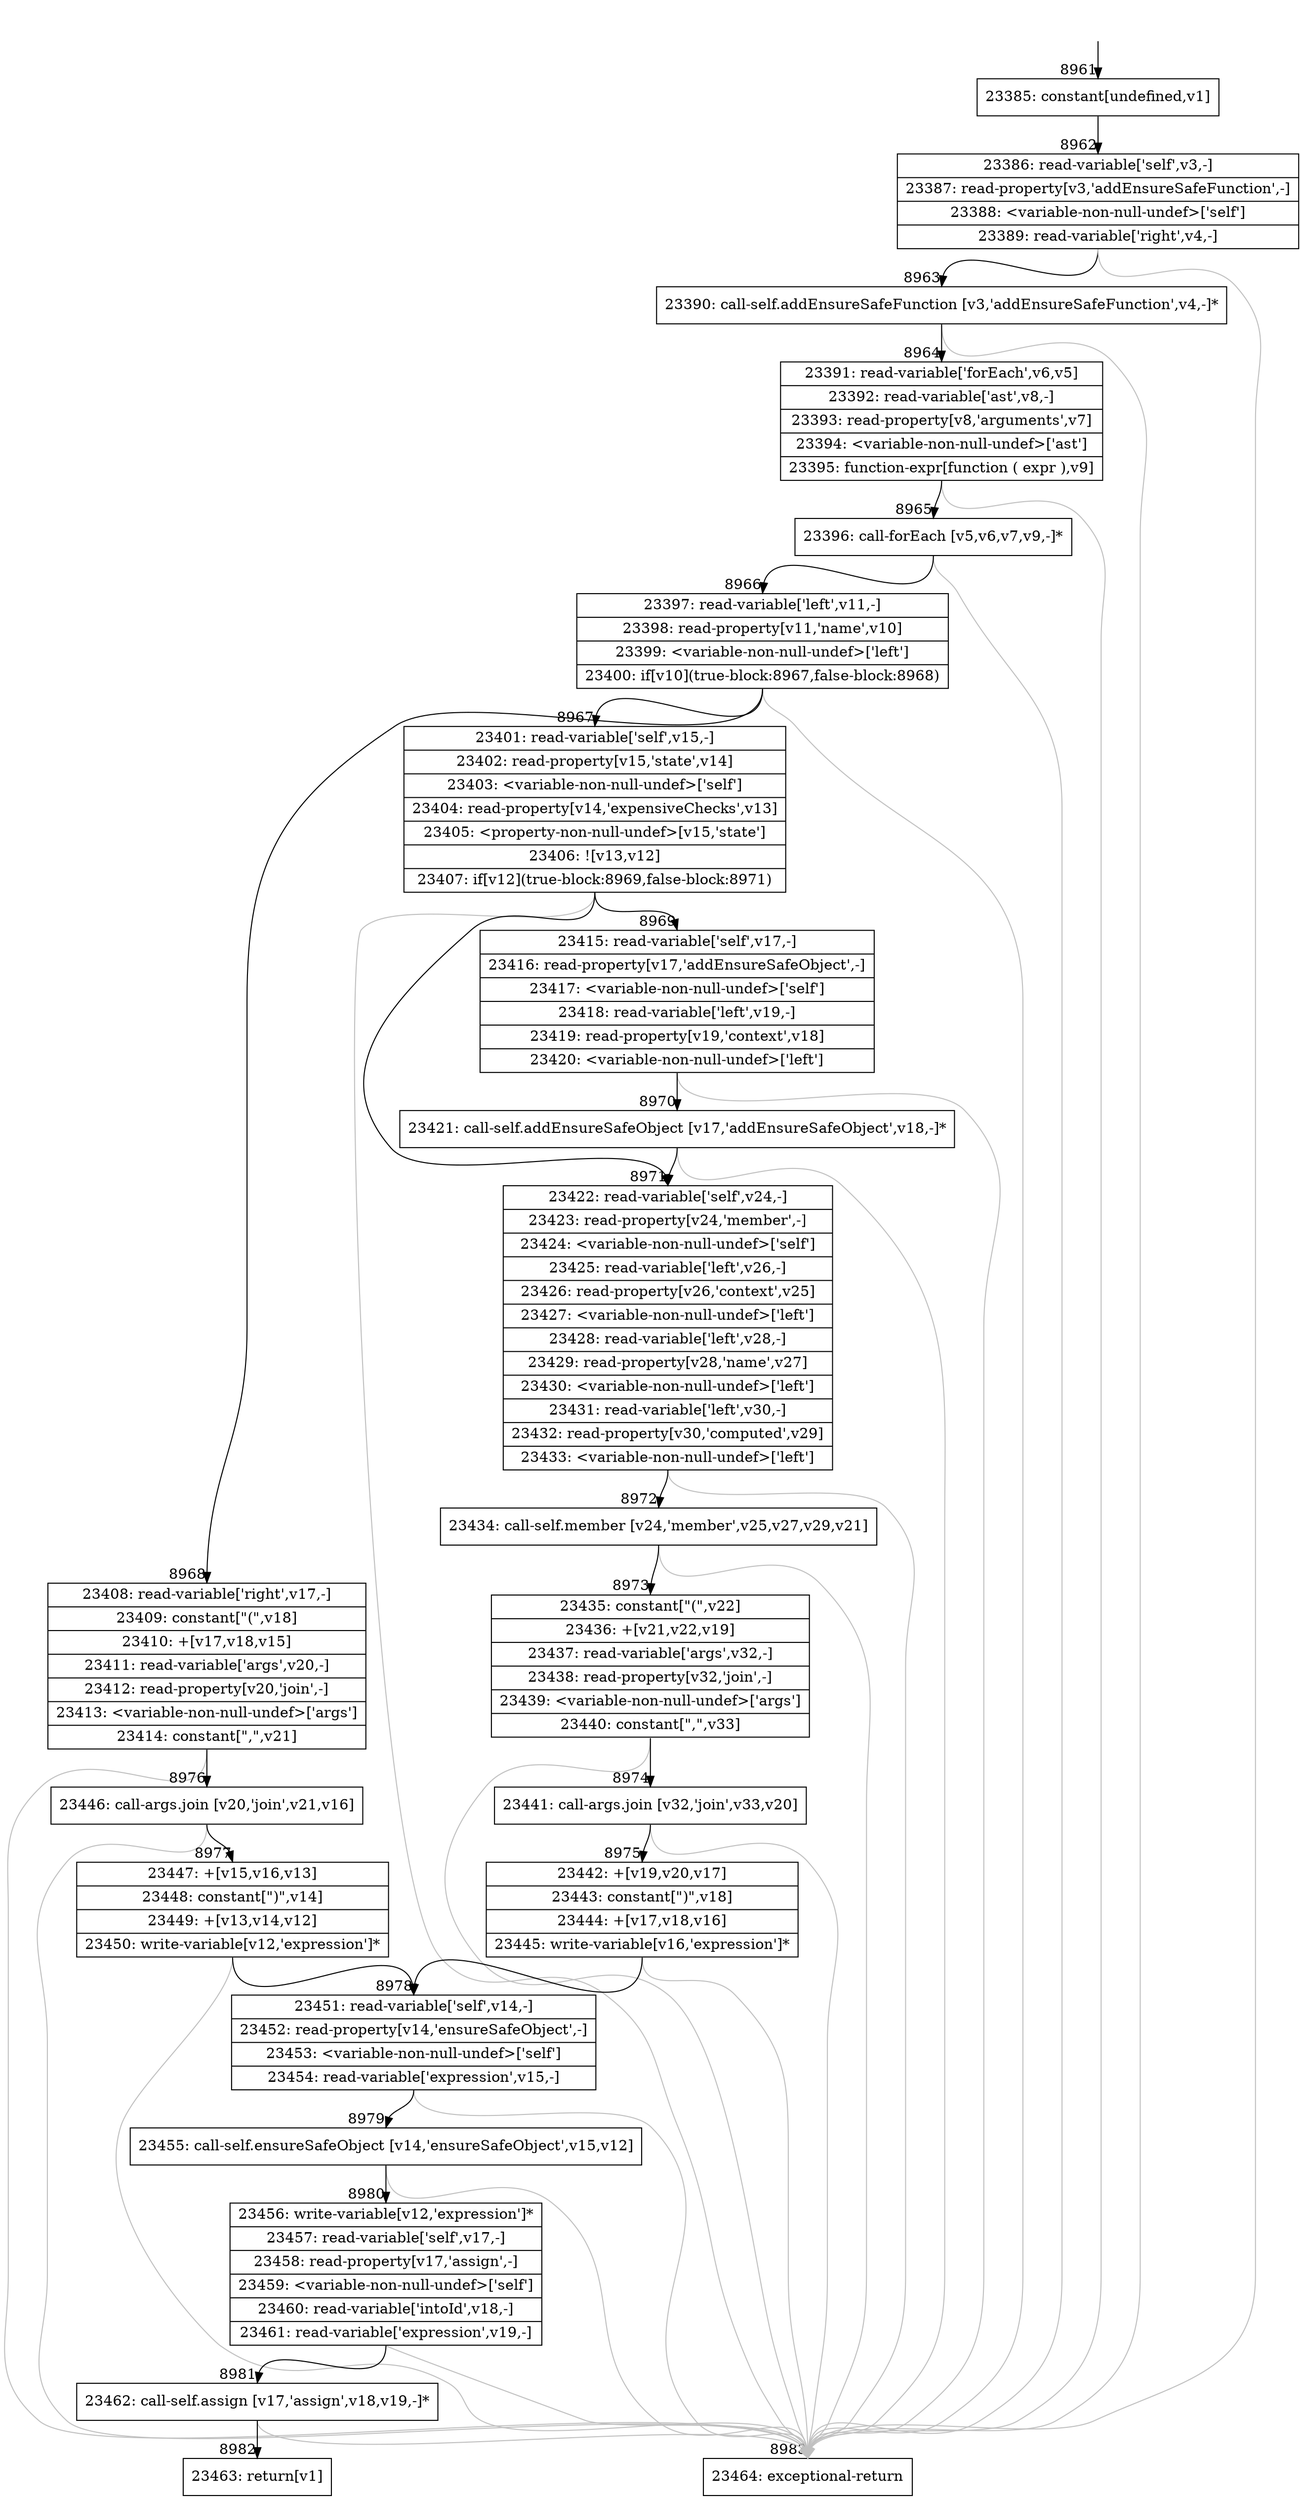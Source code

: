 digraph {
rankdir="TD"
BB_entry660[shape=none,label=""];
BB_entry660 -> BB8961 [tailport=s, headport=n, headlabel="    8961"]
BB8961 [shape=record label="{23385: constant[undefined,v1]}" ] 
BB8961 -> BB8962 [tailport=s, headport=n, headlabel="      8962"]
BB8962 [shape=record label="{23386: read-variable['self',v3,-]|23387: read-property[v3,'addEnsureSafeFunction',-]|23388: \<variable-non-null-undef\>['self']|23389: read-variable['right',v4,-]}" ] 
BB8962 -> BB8963 [tailport=s, headport=n, headlabel="      8963"]
BB8962 -> BB8983 [tailport=s, headport=n, color=gray, headlabel="      8983"]
BB8963 [shape=record label="{23390: call-self.addEnsureSafeFunction [v3,'addEnsureSafeFunction',v4,-]*}" ] 
BB8963 -> BB8964 [tailport=s, headport=n, headlabel="      8964"]
BB8963 -> BB8983 [tailport=s, headport=n, color=gray]
BB8964 [shape=record label="{23391: read-variable['forEach',v6,v5]|23392: read-variable['ast',v8,-]|23393: read-property[v8,'arguments',v7]|23394: \<variable-non-null-undef\>['ast']|23395: function-expr[function ( expr ),v9]}" ] 
BB8964 -> BB8965 [tailport=s, headport=n, headlabel="      8965"]
BB8964 -> BB8983 [tailport=s, headport=n, color=gray]
BB8965 [shape=record label="{23396: call-forEach [v5,v6,v7,v9,-]*}" ] 
BB8965 -> BB8966 [tailport=s, headport=n, headlabel="      8966"]
BB8965 -> BB8983 [tailport=s, headport=n, color=gray]
BB8966 [shape=record label="{23397: read-variable['left',v11,-]|23398: read-property[v11,'name',v10]|23399: \<variable-non-null-undef\>['left']|23400: if[v10](true-block:8967,false-block:8968)}" ] 
BB8966 -> BB8967 [tailport=s, headport=n, headlabel="      8967"]
BB8966 -> BB8968 [tailport=s, headport=n, headlabel="      8968"]
BB8966 -> BB8983 [tailport=s, headport=n, color=gray]
BB8967 [shape=record label="{23401: read-variable['self',v15,-]|23402: read-property[v15,'state',v14]|23403: \<variable-non-null-undef\>['self']|23404: read-property[v14,'expensiveChecks',v13]|23405: \<property-non-null-undef\>[v15,'state']|23406: ![v13,v12]|23407: if[v12](true-block:8969,false-block:8971)}" ] 
BB8967 -> BB8969 [tailport=s, headport=n, headlabel="      8969"]
BB8967 -> BB8971 [tailport=s, headport=n, headlabel="      8971"]
BB8967 -> BB8983 [tailport=s, headport=n, color=gray]
BB8968 [shape=record label="{23408: read-variable['right',v17,-]|23409: constant[\"(\",v18]|23410: +[v17,v18,v15]|23411: read-variable['args',v20,-]|23412: read-property[v20,'join',-]|23413: \<variable-non-null-undef\>['args']|23414: constant[\",\",v21]}" ] 
BB8968 -> BB8976 [tailport=s, headport=n, headlabel="      8976"]
BB8968 -> BB8983 [tailport=s, headport=n, color=gray]
BB8969 [shape=record label="{23415: read-variable['self',v17,-]|23416: read-property[v17,'addEnsureSafeObject',-]|23417: \<variable-non-null-undef\>['self']|23418: read-variable['left',v19,-]|23419: read-property[v19,'context',v18]|23420: \<variable-non-null-undef\>['left']}" ] 
BB8969 -> BB8970 [tailport=s, headport=n, headlabel="      8970"]
BB8969 -> BB8983 [tailport=s, headport=n, color=gray]
BB8970 [shape=record label="{23421: call-self.addEnsureSafeObject [v17,'addEnsureSafeObject',v18,-]*}" ] 
BB8970 -> BB8971 [tailport=s, headport=n]
BB8970 -> BB8983 [tailport=s, headport=n, color=gray]
BB8971 [shape=record label="{23422: read-variable['self',v24,-]|23423: read-property[v24,'member',-]|23424: \<variable-non-null-undef\>['self']|23425: read-variable['left',v26,-]|23426: read-property[v26,'context',v25]|23427: \<variable-non-null-undef\>['left']|23428: read-variable['left',v28,-]|23429: read-property[v28,'name',v27]|23430: \<variable-non-null-undef\>['left']|23431: read-variable['left',v30,-]|23432: read-property[v30,'computed',v29]|23433: \<variable-non-null-undef\>['left']}" ] 
BB8971 -> BB8972 [tailport=s, headport=n, headlabel="      8972"]
BB8971 -> BB8983 [tailport=s, headport=n, color=gray]
BB8972 [shape=record label="{23434: call-self.member [v24,'member',v25,v27,v29,v21]}" ] 
BB8972 -> BB8973 [tailport=s, headport=n, headlabel="      8973"]
BB8972 -> BB8983 [tailport=s, headport=n, color=gray]
BB8973 [shape=record label="{23435: constant[\"(\",v22]|23436: +[v21,v22,v19]|23437: read-variable['args',v32,-]|23438: read-property[v32,'join',-]|23439: \<variable-non-null-undef\>['args']|23440: constant[\",\",v33]}" ] 
BB8973 -> BB8974 [tailport=s, headport=n, headlabel="      8974"]
BB8973 -> BB8983 [tailport=s, headport=n, color=gray]
BB8974 [shape=record label="{23441: call-args.join [v32,'join',v33,v20]}" ] 
BB8974 -> BB8975 [tailport=s, headport=n, headlabel="      8975"]
BB8974 -> BB8983 [tailport=s, headport=n, color=gray]
BB8975 [shape=record label="{23442: +[v19,v20,v17]|23443: constant[\")\",v18]|23444: +[v17,v18,v16]|23445: write-variable[v16,'expression']*}" ] 
BB8975 -> BB8978 [tailport=s, headport=n, headlabel="      8978"]
BB8975 -> BB8983 [tailport=s, headport=n, color=gray]
BB8976 [shape=record label="{23446: call-args.join [v20,'join',v21,v16]}" ] 
BB8976 -> BB8977 [tailport=s, headport=n, headlabel="      8977"]
BB8976 -> BB8983 [tailport=s, headport=n, color=gray]
BB8977 [shape=record label="{23447: +[v15,v16,v13]|23448: constant[\")\",v14]|23449: +[v13,v14,v12]|23450: write-variable[v12,'expression']*}" ] 
BB8977 -> BB8978 [tailport=s, headport=n]
BB8977 -> BB8983 [tailport=s, headport=n, color=gray]
BB8978 [shape=record label="{23451: read-variable['self',v14,-]|23452: read-property[v14,'ensureSafeObject',-]|23453: \<variable-non-null-undef\>['self']|23454: read-variable['expression',v15,-]}" ] 
BB8978 -> BB8979 [tailport=s, headport=n, headlabel="      8979"]
BB8978 -> BB8983 [tailport=s, headport=n, color=gray]
BB8979 [shape=record label="{23455: call-self.ensureSafeObject [v14,'ensureSafeObject',v15,v12]}" ] 
BB8979 -> BB8980 [tailport=s, headport=n, headlabel="      8980"]
BB8979 -> BB8983 [tailport=s, headport=n, color=gray]
BB8980 [shape=record label="{23456: write-variable[v12,'expression']*|23457: read-variable['self',v17,-]|23458: read-property[v17,'assign',-]|23459: \<variable-non-null-undef\>['self']|23460: read-variable['intoId',v18,-]|23461: read-variable['expression',v19,-]}" ] 
BB8980 -> BB8981 [tailport=s, headport=n, headlabel="      8981"]
BB8980 -> BB8983 [tailport=s, headport=n, color=gray]
BB8981 [shape=record label="{23462: call-self.assign [v17,'assign',v18,v19,-]*}" ] 
BB8981 -> BB8982 [tailport=s, headport=n, headlabel="      8982"]
BB8981 -> BB8983 [tailport=s, headport=n, color=gray]
BB8982 [shape=record label="{23463: return[v1]}" ] 
BB8983 [shape=record label="{23464: exceptional-return}" ] 
//#$~ 13367
}
